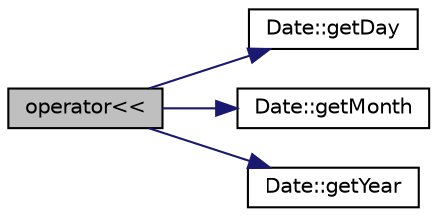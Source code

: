 digraph "operator&lt;&lt;"
{
 // LATEX_PDF_SIZE
  edge [fontname="Helvetica",fontsize="10",labelfontname="Helvetica",labelfontsize="10"];
  node [fontname="Helvetica",fontsize="10",shape=record];
  rankdir="LR";
  Node1 [label="operator\<\<",height=0.2,width=0.4,color="black", fillcolor="grey75", style="filled", fontcolor="black",tooltip=" "];
  Node1 -> Node2 [color="midnightblue",fontsize="10",style="solid",fontname="Helvetica"];
  Node2 [label="Date::getDay",height=0.2,width=0.4,color="black", fillcolor="white", style="filled",URL="$class_date.html#ad1027826c21788e36f856a00dba36814",tooltip=" "];
  Node1 -> Node3 [color="midnightblue",fontsize="10",style="solid",fontname="Helvetica"];
  Node3 [label="Date::getMonth",height=0.2,width=0.4,color="black", fillcolor="white", style="filled",URL="$class_date.html#a90d615820a5b750c242148dba96cbff1",tooltip=" "];
  Node1 -> Node4 [color="midnightblue",fontsize="10",style="solid",fontname="Helvetica"];
  Node4 [label="Date::getYear",height=0.2,width=0.4,color="black", fillcolor="white", style="filled",URL="$class_date.html#ac93228c7bdc6377745f706294952c775",tooltip=" "];
}

